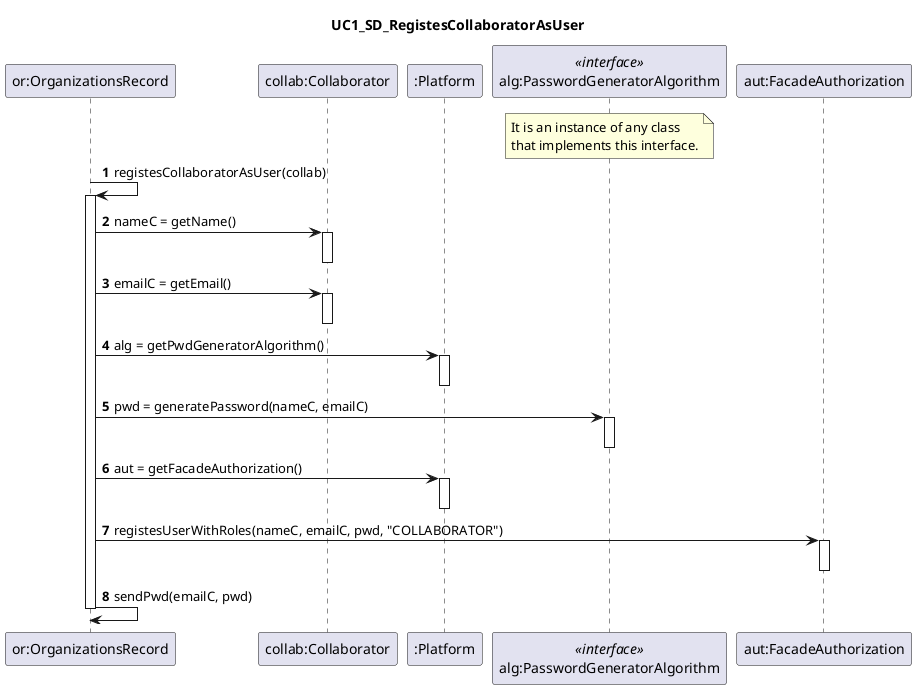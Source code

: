 @startuml
title UC1_SD_RegistesCollaboratorAsUser
autonumber

participant "or:OrganizationsRecord" as ORGS
participant "collab:Collaborator" as COLLAB
participant ":Platform" as PLAT
participant "alg:PasswordGeneratorAlgorithm" as ALG << interface >>
participant "aut:FacadeAuthorization" as AUT

note over of ALG
It is an instance of any class 
that implements this interface.
end note

ORGS -> ORGS: registesCollaboratorAsUser(collab)
activate ORGS

ORGS -> COLLAB: nameC = getName()
activate COLLAB
deactivate COLLAB
ORGS -> COLLAB: emailC = getEmail()
activate COLLAB
deactivate COLLAB

ORGS -> PLAT : alg = getPwdGeneratorAlgorithm()
activate PLAT
deactivate PLAT

ORGS -> ALG: pwd = generatePassword(nameC, emailC)
activate ALG
deactivate ALG

ORGS -> PLAT : aut = getFacadeAuthorization()
activate PLAT
deactivate PLAT

ORGS -> AUT: registesUserWithRoles(nameC, emailC, pwd, "COLLABORATOR")
activate AUT
deactivate AUT


ORGS -> ORGS: sendPwd(emailC, pwd)
deactivate ORGS

deactivate ORGS
@enduml